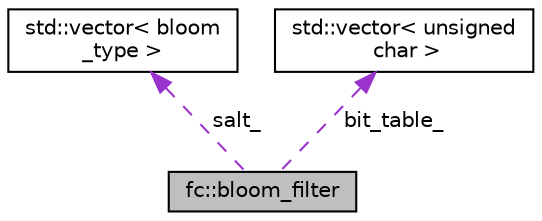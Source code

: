 digraph "fc::bloom_filter"
{
  edge [fontname="Helvetica",fontsize="10",labelfontname="Helvetica",labelfontsize="10"];
  node [fontname="Helvetica",fontsize="10",shape=record];
  Node1 [label="fc::bloom_filter",height=0.2,width=0.4,color="black", fillcolor="grey75", style="filled", fontcolor="black"];
  Node2 -> Node1 [dir="back",color="darkorchid3",fontsize="10",style="dashed",label=" salt_" ,fontname="Helvetica"];
  Node2 [label="std::vector\< bloom\l_type \>",height=0.2,width=0.4,color="black", fillcolor="white", style="filled",URL="$classstd_1_1vector.html"];
  Node3 -> Node1 [dir="back",color="darkorchid3",fontsize="10",style="dashed",label=" bit_table_" ,fontname="Helvetica"];
  Node3 [label="std::vector\< unsigned\l char \>",height=0.2,width=0.4,color="black", fillcolor="white", style="filled",URL="$classstd_1_1vector.html"];
}
